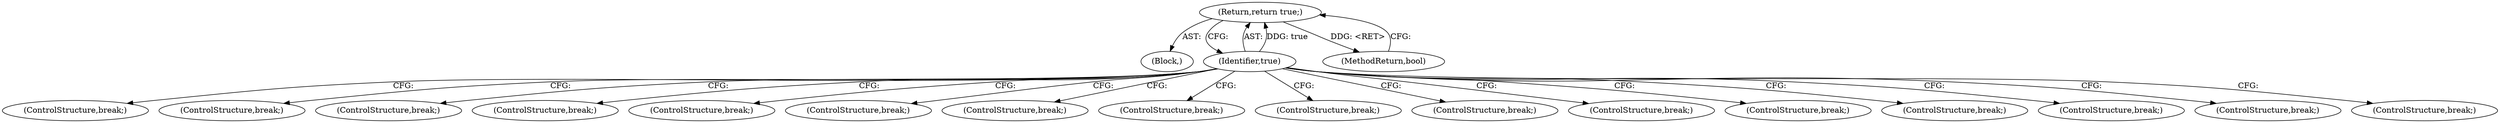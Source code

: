 digraph "1_Chrome_2fb4f2c9c461551d43fdfa28ef4c960da81a47dd_7@del" {
"1000210" [label="(Return,return true;)"];
"1000211" [label="(Identifier,true)"];
"1000172" [label="(ControlStructure,break;)"];
"1000136" [label="(ControlStructure,break;)"];
"1000142" [label="(ControlStructure,break;)"];
"1000184" [label="(ControlStructure,break;)"];
"1000118" [label="(ControlStructure,break;)"];
"1000211" [label="(Identifier,true)"];
"1000190" [label="(ControlStructure,break;)"];
"1000154" [label="(ControlStructure,break;)"];
"1000148" [label="(ControlStructure,break;)"];
"1000103" [label="(Block,)"];
"1000160" [label="(ControlStructure,break;)"];
"1000210" [label="(Return,return true;)"];
"1000212" [label="(MethodReturn,bool)"];
"1000196" [label="(ControlStructure,break;)"];
"1000202" [label="(ControlStructure,break;)"];
"1000112" [label="(ControlStructure,break;)"];
"1000166" [label="(ControlStructure,break;)"];
"1000130" [label="(ControlStructure,break;)"];
"1000178" [label="(ControlStructure,break;)"];
"1000124" [label="(ControlStructure,break;)"];
"1000210" -> "1000103"  [label="AST: "];
"1000210" -> "1000211"  [label="CFG: "];
"1000211" -> "1000210"  [label="AST: "];
"1000212" -> "1000210"  [label="CFG: "];
"1000210" -> "1000212"  [label="DDG: <RET>"];
"1000211" -> "1000210"  [label="DDG: true"];
"1000211" -> "1000112"  [label="CFG: "];
"1000211" -> "1000118"  [label="CFG: "];
"1000211" -> "1000124"  [label="CFG: "];
"1000211" -> "1000130"  [label="CFG: "];
"1000211" -> "1000136"  [label="CFG: "];
"1000211" -> "1000142"  [label="CFG: "];
"1000211" -> "1000148"  [label="CFG: "];
"1000211" -> "1000154"  [label="CFG: "];
"1000211" -> "1000160"  [label="CFG: "];
"1000211" -> "1000166"  [label="CFG: "];
"1000211" -> "1000172"  [label="CFG: "];
"1000211" -> "1000178"  [label="CFG: "];
"1000211" -> "1000184"  [label="CFG: "];
"1000211" -> "1000190"  [label="CFG: "];
"1000211" -> "1000196"  [label="CFG: "];
"1000211" -> "1000202"  [label="CFG: "];
}
